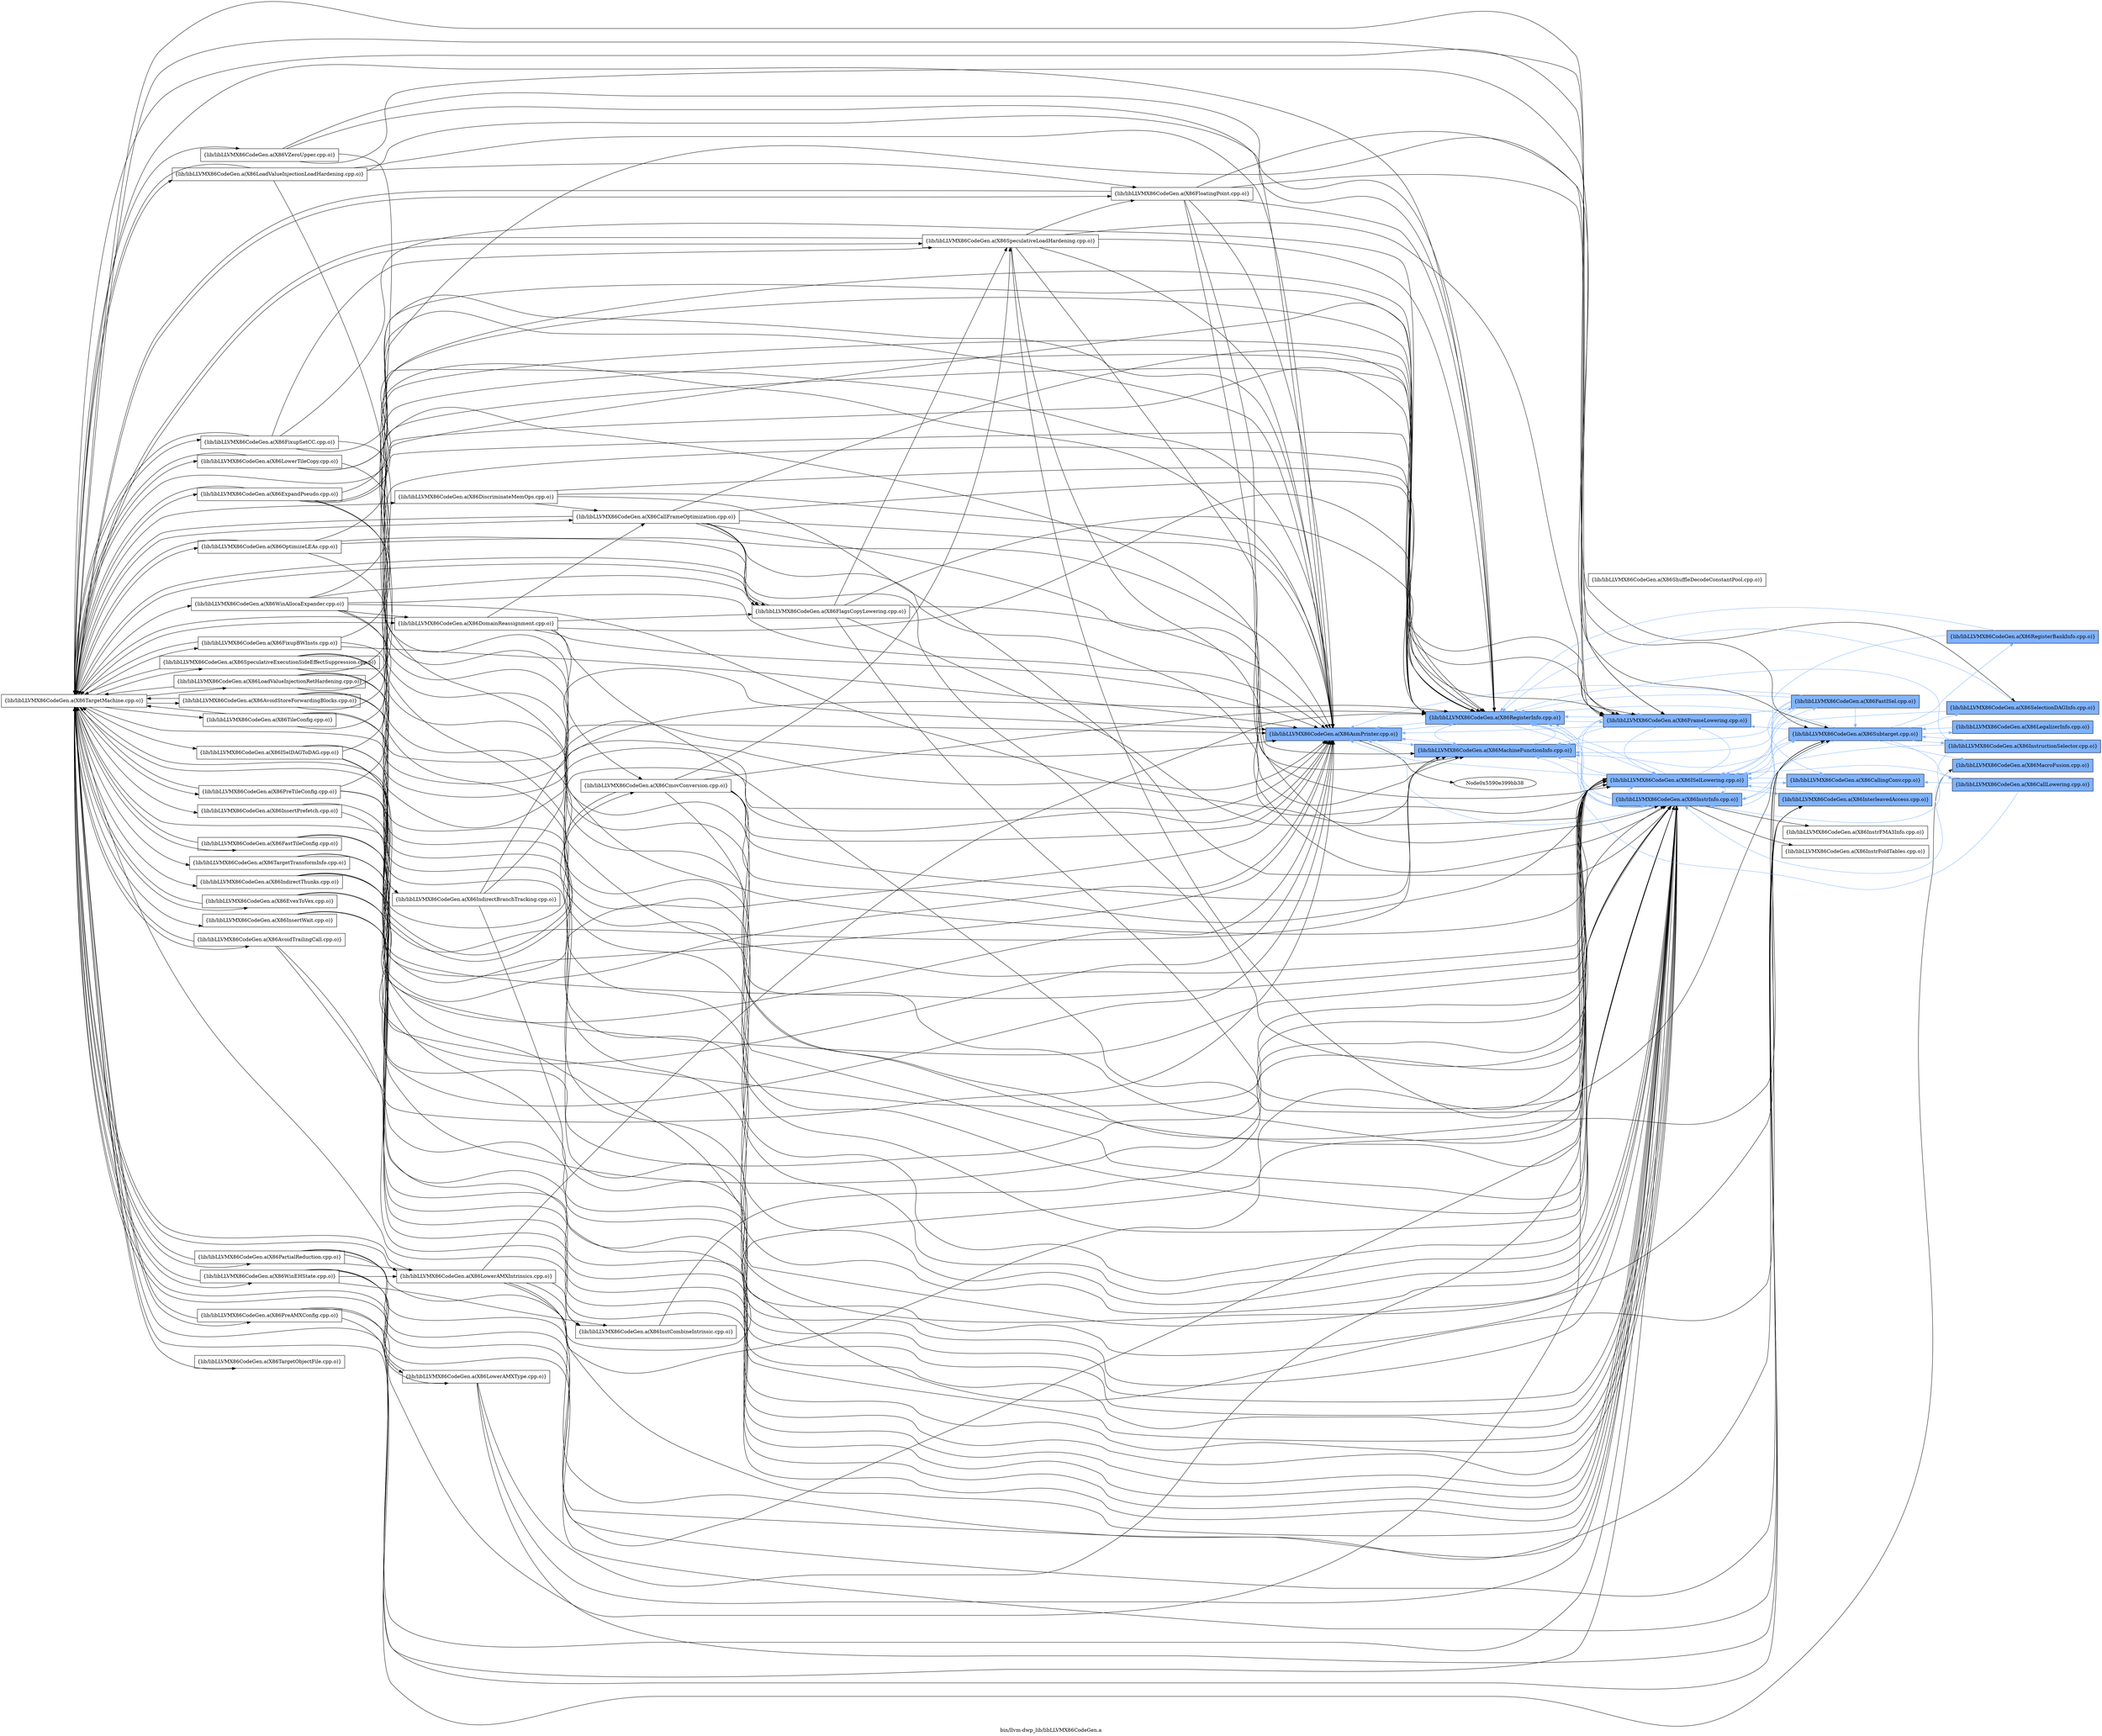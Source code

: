 digraph "bin/llvm-dwp_lib/libLLVMX86CodeGen.a" {
	label="bin/llvm-dwp_lib/libLLVMX86CodeGen.a";
	rankdir=LR;
	{ rank=same; Node0x5590e399c998;  }
	{ rank=same; Node0x5590e399bb38; Node0x5590e399db18; Node0x5590e399dd48;  }
	{ rank=same; Node0x5590e39a8dd8; Node0x5590e39a2438; Node0x5590e39a2a28; Node0x5590e39a5c28;  }
	{ rank=same; Node0x5590e39a3158; Node0x5590e39a56d8; Node0x5590e39a4878; Node0x5590e39a9508; Node0x5590e39a68f8; Node0x5590e39a62b8;  }

	Node0x5590e399c998 [shape=record,shape=box,group=1,style=filled,fillcolor="0.600000 0.5 1",label="{lib/libLLVMX86CodeGen.a(X86AsmPrinter.cpp.o)}"];
	Node0x5590e399c998 -> Node0x5590e399bb38;
	Node0x5590e399c998 -> Node0x5590e399db18[color="0.600000 0.5 1"];
	Node0x5590e399c998 -> Node0x5590e399dd48[color="0.600000 0.5 1"];
	Node0x5590e39a8338 [shape=record,shape=box,group=0,label="{lib/libLLVMX86CodeGen.a(X86TargetMachine.cpp.o)}"];
	Node0x5590e39a8338 -> Node0x5590e399c998;
	Node0x5590e39a8338 -> Node0x5590e399dd48;
	Node0x5590e39a8338 -> Node0x5590e39a0458;
	Node0x5590e39a8338 -> Node0x5590e39a0688;
	Node0x5590e39a8338 -> Node0x5590e399ff08;
	Node0x5590e39a8338 -> Node0x5590e39a16c8;
	Node0x5590e39a8338 -> Node0x5590e39a18f8;
	Node0x5590e39a8338 -> Node0x5590e39a1218;
	Node0x5590e39a8338 -> Node0x5590e39a80b8;
	Node0x5590e39a8338 -> Node0x5590e39a7398;
	Node0x5590e39a8338 -> Node0x5590e39a7168;
	Node0x5590e39a8338 -> Node0x5590e39a8ce8;
	Node0x5590e39a8338 -> Node0x5590e39a8a68;
	Node0x5590e39a8338 -> Node0x5590e39a2438;
	Node0x5590e39a8338 -> Node0x5590e39a2a28;
	Node0x5590e39a8338 -> Node0x5590e39a5c28;
	Node0x5590e39a8338 -> Node0x5590e39a9508;
	Node0x5590e39a8338 -> Node0x5590e39a88d8;
	Node0x5590e39a8338 -> Node0x5590e39a8ba8;
	Node0x5590e39a8338 -> Node0x5590e39a7c58;
	Node0x5590e39a8338 -> Node0x5590e39a7578;
	Node0x5590e39a8338 -> Node0x5590e39a6e98;
	Node0x5590e39a8338 -> Node0x5590e39a2488;
	Node0x5590e39a8338 -> Node0x5590e39a2c08;
	Node0x5590e39a8338 -> Node0x5590e39a0bd8;
	Node0x5590e39a8338 -> Node0x5590e39a12b8;
	Node0x5590e39a8338 -> Node0x5590e39a1b28;
	Node0x5590e39a8338 -> Node0x5590e39a2078;
	Node0x5590e39a8338 -> Node0x5590e39a29d8;
	Node0x5590e39a8338 -> Node0x5590e39a3298;
	Node0x5590e39a8338 -> Node0x5590e39a3978;
	Node0x5590e39a8338 -> Node0x5590e39a4198;
	Node0x5590e39a8338 -> Node0x5590e39a4378;
	Node0x5590e39a8338 -> Node0x5590e39ac578;
	Node0x5590e39a8338 -> Node0x5590e39acc58;
	Node0x5590e39a8338 -> Node0x5590e39acf28;
	Node0x5590e39a8338 -> Node0x5590e39adba8;
	Node0x5590e39a8338 -> Node0x5590e39ade28;
	Node0x5590e39a8338 -> Node0x5590e39a9aa8;
	Node0x5590e39a8338 -> Node0x5590e39a9cd8;
	Node0x5590e39a8338 -> Node0x5590e39aa8b8;
	Node0x5590e39a8338 -> Node0x5590e39aabd8;
	Node0x5590e39a8338 -> Node0x5590e39aaf98;
	Node0x5590e39a8338 -> Node0x5590e39abcb8;
	Node0x5590e399db18 [shape=record,shape=box,group=1,style=filled,fillcolor="0.600000 0.5 1",label="{lib/libLLVMX86CodeGen.a(X86MachineFunctionInfo.cpp.o)}"];
	Node0x5590e399db18 -> Node0x5590e399c998[color="0.600000 0.5 1"];
	Node0x5590e399db18 -> Node0x5590e399dd48[color="0.600000 0.5 1"];
	Node0x5590e399dd48 [shape=record,shape=box,group=1,style=filled,fillcolor="0.600000 0.5 1",label="{lib/libLLVMX86CodeGen.a(X86RegisterInfo.cpp.o)}"];
	Node0x5590e399dd48 -> Node0x5590e399c998[color="0.600000 0.5 1"];
	Node0x5590e399dd48 -> Node0x5590e399db18[color="0.600000 0.5 1"];
	Node0x5590e399dd48 -> Node0x5590e39a2438[color="0.600000 0.5 1"];
	Node0x5590e399dd48 -> Node0x5590e39a2a28[color="0.600000 0.5 1"];
	Node0x5590e399dd48 -> Node0x5590e39a5c28[color="0.600000 0.5 1"];
	Node0x5590e39a8dd8 [shape=record,shape=box,group=0,label="{lib/libLLVMX86CodeGen.a(X86ShuffleDecodeConstantPool.cpp.o)}"];
	Node0x5590e39a2438 [shape=record,shape=box,group=1,style=filled,fillcolor="0.600000 0.5 1",label="{lib/libLLVMX86CodeGen.a(X86ISelLowering.cpp.o)}"];
	Node0x5590e39a2438 -> Node0x5590e399c998[color="0.600000 0.5 1"];
	Node0x5590e39a2438 -> Node0x5590e399db18[color="0.600000 0.5 1"];
	Node0x5590e39a2438 -> Node0x5590e399dd48[color="0.600000 0.5 1"];
	Node0x5590e39a2438 -> Node0x5590e39a3158[color="0.600000 0.5 1"];
	Node0x5590e39a2438 -> Node0x5590e39a2a28[color="0.600000 0.5 1"];
	Node0x5590e39a2438 -> Node0x5590e39a5c28[color="0.600000 0.5 1"];
	Node0x5590e39a2438 -> Node0x5590e39a56d8[color="0.600000 0.5 1"];
	Node0x5590e39a2438 -> Node0x5590e39a4878[color="0.600000 0.5 1"];
	Node0x5590e39a2438 -> Node0x5590e39a9508[color="0.600000 0.5 1"];
	Node0x5590e39a2a28 [shape=record,shape=box,group=1,style=filled,fillcolor="0.600000 0.5 1",label="{lib/libLLVMX86CodeGen.a(X86InstrInfo.cpp.o)}"];
	Node0x5590e39a2a28 -> Node0x5590e399c998[color="0.600000 0.5 1"];
	Node0x5590e39a2a28 -> Node0x5590e399db18[color="0.600000 0.5 1"];
	Node0x5590e39a2a28 -> Node0x5590e399dd48[color="0.600000 0.5 1"];
	Node0x5590e39a2a28 -> Node0x5590e39a2438[color="0.600000 0.5 1"];
	Node0x5590e39a2a28 -> Node0x5590e39a3158[color="0.600000 0.5 1"];
	Node0x5590e39a2a28 -> Node0x5590e39a68f8;
	Node0x5590e39a2a28 -> Node0x5590e39a5c28[color="0.600000 0.5 1"];
	Node0x5590e39a2a28 -> Node0x5590e39a62b8;
	Node0x5590e39a5c28 [shape=record,shape=box,group=1,style=filled,fillcolor="0.600000 0.5 1",label="{lib/libLLVMX86CodeGen.a(X86FrameLowering.cpp.o)}"];
	Node0x5590e39a5c28 -> Node0x5590e399c998[color="0.600000 0.5 1"];
	Node0x5590e39a5c28 -> Node0x5590e399db18[color="0.600000 0.5 1"];
	Node0x5590e39a5c28 -> Node0x5590e399dd48[color="0.600000 0.5 1"];
	Node0x5590e39a5c28 -> Node0x5590e39a2438[color="0.600000 0.5 1"];
	Node0x5590e39a5c28 -> Node0x5590e39a3158[color="0.600000 0.5 1"];
	Node0x5590e39a5c28 -> Node0x5590e39a2a28[color="0.600000 0.5 1"];
	Node0x5590e39a3158 [shape=record,shape=box,group=1,style=filled,fillcolor="0.600000 0.5 1",label="{lib/libLLVMX86CodeGen.a(X86FastISel.cpp.o)}"];
	Node0x5590e39a3158 -> Node0x5590e399c998[color="0.600000 0.5 1"];
	Node0x5590e39a3158 -> Node0x5590e399db18[color="0.600000 0.5 1"];
	Node0x5590e39a3158 -> Node0x5590e399dd48[color="0.600000 0.5 1"];
	Node0x5590e39a3158 -> Node0x5590e39a2438[color="0.600000 0.5 1"];
	Node0x5590e39a3158 -> Node0x5590e39a2a28[color="0.600000 0.5 1"];
	Node0x5590e39a3158 -> Node0x5590e39a56d8[color="0.600000 0.5 1"];
	Node0x5590e39a3158 -> Node0x5590e39a9508[color="0.600000 0.5 1"];
	Node0x5590e39a56d8 [shape=record,shape=box,group=1,style=filled,fillcolor="0.600000 0.5 1",label="{lib/libLLVMX86CodeGen.a(X86CallingConv.cpp.o)}"];
	Node0x5590e39a56d8 -> Node0x5590e39a2438[color="0.600000 0.5 1"];
	Node0x5590e39a4878 [shape=record,shape=box,group=1,style=filled,fillcolor="0.600000 0.5 1",label="{lib/libLLVMX86CodeGen.a(X86InterleavedAccess.cpp.o)}"];
	Node0x5590e39a4878 -> Node0x5590e39a2438[color="0.600000 0.5 1"];
	Node0x5590e39a9508 [shape=record,shape=box,group=1,style=filled,fillcolor="0.600000 0.5 1",label="{lib/libLLVMX86CodeGen.a(X86Subtarget.cpp.o)}"];
	Node0x5590e39a9508 -> Node0x5590e399db18[color="0.600000 0.5 1"];
	Node0x5590e39a9508 -> Node0x5590e399dd48[color="0.600000 0.5 1"];
	Node0x5590e39a9508 -> Node0x5590e39a2438[color="0.600000 0.5 1"];
	Node0x5590e39a9508 -> Node0x5590e39a2a28[color="0.600000 0.5 1"];
	Node0x5590e39a9508 -> Node0x5590e39a5c28[color="0.600000 0.5 1"];
	Node0x5590e39a9508 -> Node0x5590e39a88d8[color="0.600000 0.5 1"];
	Node0x5590e39a9508 -> Node0x5590e39a58b8[color="0.600000 0.5 1"];
	Node0x5590e39a9508 -> Node0x5590e39a5228[color="0.600000 0.5 1"];
	Node0x5590e39a9508 -> Node0x5590e39a4aa8[color="0.600000 0.5 1"];
	Node0x5590e39a9508 -> Node0x5590e39a9378[color="0.600000 0.5 1"];
	Node0x5590e39a9508 -> Node0x5590e39a8ba8[color="0.600000 0.5 1"];
	Node0x5590e39a68f8 [shape=record,shape=box,group=0,label="{lib/libLLVMX86CodeGen.a(X86InstrFoldTables.cpp.o)}"];
	Node0x5590e39a62b8 [shape=record,shape=box,group=0,label="{lib/libLLVMX86CodeGen.a(X86InstrFMA3Info.cpp.o)}"];
	Node0x5590e39a88d8 [shape=record,shape=box,group=1,style=filled,fillcolor="0.600000 0.5 1",label="{lib/libLLVMX86CodeGen.a(X86SelectionDAGInfo.cpp.o)}"];
	Node0x5590e39a88d8 -> Node0x5590e399dd48[color="0.600000 0.5 1"];
	Node0x5590e39a88d8 -> Node0x5590e39a2438[color="0.600000 0.5 1"];
	Node0x5590e39a58b8 [shape=record,shape=box,group=1,style=filled,fillcolor="0.600000 0.5 1",label="{lib/libLLVMX86CodeGen.a(X86CallLowering.cpp.o)}"];
	Node0x5590e39a58b8 -> Node0x5590e399dd48[color="0.600000 0.5 1"];
	Node0x5590e39a58b8 -> Node0x5590e39a2438[color="0.600000 0.5 1"];
	Node0x5590e39a58b8 -> Node0x5590e39a56d8[color="0.600000 0.5 1"];
	Node0x5590e39a5228 [shape=record,shape=box,group=1,style=filled,fillcolor="0.600000 0.5 1",label="{lib/libLLVMX86CodeGen.a(X86LegalizerInfo.cpp.o)}"];
	Node0x5590e39a5228 -> Node0x5590e39a9508[color="0.600000 0.5 1"];
	Node0x5590e39a4aa8 [shape=record,shape=box,group=1,style=filled,fillcolor="0.600000 0.5 1",label="{lib/libLLVMX86CodeGen.a(X86RegisterBankInfo.cpp.o)}"];
	Node0x5590e39a4aa8 -> Node0x5590e399db18[color="0.600000 0.5 1"];
	Node0x5590e39a4aa8 -> Node0x5590e399dd48[color="0.600000 0.5 1"];
	Node0x5590e39a9378 [shape=record,shape=box,group=1,style=filled,fillcolor="0.600000 0.5 1",label="{lib/libLLVMX86CodeGen.a(X86InstructionSelector.cpp.o)}"];
	Node0x5590e39a9378 -> Node0x5590e399dd48[color="0.600000 0.5 1"];
	Node0x5590e39a9378 -> Node0x5590e39a2438[color="0.600000 0.5 1"];
	Node0x5590e39a9378 -> Node0x5590e39a2a28[color="0.600000 0.5 1"];
	Node0x5590e39a9378 -> Node0x5590e39a9508[color="0.600000 0.5 1"];
	Node0x5590e39a8ba8 [shape=record,shape=box,group=1,style=filled,fillcolor="0.600000 0.5 1",label="{lib/libLLVMX86CodeGen.a(X86MacroFusion.cpp.o)}"];
	Node0x5590e39a8ba8 -> Node0x5590e39a2a28[color="0.600000 0.5 1"];
	Node0x5590e39a0458 [shape=record,shape=box,group=0,label="{lib/libLLVMX86CodeGen.a(X86ExpandPseudo.cpp.o)}"];
	Node0x5590e39a0458 -> Node0x5590e399c998;
	Node0x5590e39a0458 -> Node0x5590e399db18;
	Node0x5590e39a0458 -> Node0x5590e39a2438;
	Node0x5590e39a0458 -> Node0x5590e39a2a28;
	Node0x5590e39a0458 -> Node0x5590e39a5c28;
	Node0x5590e39a0458 -> Node0x5590e39a8338;
	Node0x5590e39a0688 [shape=record,shape=box,group=0,label="{lib/libLLVMX86CodeGen.a(X86LowerTileCopy.cpp.o)}"];
	Node0x5590e39a0688 -> Node0x5590e399c998;
	Node0x5590e39a0688 -> Node0x5590e399dd48;
	Node0x5590e39a0688 -> Node0x5590e39a2a28;
	Node0x5590e39a0688 -> Node0x5590e39a8338;
	Node0x5590e399ff08 [shape=record,shape=box,group=0,label="{lib/libLLVMX86CodeGen.a(X86FloatingPoint.cpp.o)}"];
	Node0x5590e399ff08 -> Node0x5590e399c998;
	Node0x5590e399ff08 -> Node0x5590e399db18;
	Node0x5590e399ff08 -> Node0x5590e399dd48;
	Node0x5590e399ff08 -> Node0x5590e39a2a28;
	Node0x5590e399ff08 -> Node0x5590e39a5c28;
	Node0x5590e399ff08 -> Node0x5590e39a9508;
	Node0x5590e399ff08 -> Node0x5590e39a8338;
	Node0x5590e39a16c8 [shape=record,shape=box,group=0,label="{lib/libLLVMX86CodeGen.a(X86LoadValueInjectionLoadHardening.cpp.o)}"];
	Node0x5590e39a16c8 -> Node0x5590e399c998;
	Node0x5590e39a16c8 -> Node0x5590e399dd48;
	Node0x5590e39a16c8 -> Node0x5590e399ff08;
	Node0x5590e39a16c8 -> Node0x5590e39a2a28;
	Node0x5590e39a16c8 -> Node0x5590e39a8338;
	Node0x5590e39a18f8 [shape=record,shape=box,group=0,label="{lib/libLLVMX86CodeGen.a(X86FastTileConfig.cpp.o)}"];
	Node0x5590e39a18f8 -> Node0x5590e399c998;
	Node0x5590e39a18f8 -> Node0x5590e39a2a28;
	Node0x5590e39a18f8 -> Node0x5590e39a8338;
	Node0x5590e39a1218 [shape=record,shape=box,group=0,label="{lib/libLLVMX86CodeGen.a(X86TileConfig.cpp.o)}"];
	Node0x5590e39a1218 -> Node0x5590e399c998;
	Node0x5590e39a1218 -> Node0x5590e39a2a28;
	Node0x5590e39a1218 -> Node0x5590e39a5c28;
	Node0x5590e39a1218 -> Node0x5590e39a8338;
	Node0x5590e39a80b8 [shape=record,shape=box,group=0,label="{lib/libLLVMX86CodeGen.a(X86SpeculativeLoadHardening.cpp.o)}"];
	Node0x5590e39a80b8 -> Node0x5590e399c998;
	Node0x5590e39a80b8 -> Node0x5590e399dd48;
	Node0x5590e39a80b8 -> Node0x5590e399ff08;
	Node0x5590e39a80b8 -> Node0x5590e39a2438;
	Node0x5590e39a80b8 -> Node0x5590e39a2a28;
	Node0x5590e39a80b8 -> Node0x5590e39a5c28;
	Node0x5590e39a80b8 -> Node0x5590e39a9508;
	Node0x5590e39a80b8 -> Node0x5590e39a8338;
	Node0x5590e39a7398 [shape=record,shape=box,group=0,label="{lib/libLLVMX86CodeGen.a(X86FlagsCopyLowering.cpp.o)}"];
	Node0x5590e39a7398 -> Node0x5590e399c998;
	Node0x5590e39a7398 -> Node0x5590e399dd48;
	Node0x5590e39a7398 -> Node0x5590e39a80b8;
	Node0x5590e39a7398 -> Node0x5590e39a2438;
	Node0x5590e39a7398 -> Node0x5590e39a2a28;
	Node0x5590e39a7398 -> Node0x5590e39a8338;
	Node0x5590e39a7168 [shape=record,shape=box,group=0,label="{lib/libLLVMX86CodeGen.a(X86FixupSetCC.cpp.o)}"];
	Node0x5590e39a7168 -> Node0x5590e399c998;
	Node0x5590e39a7168 -> Node0x5590e399dd48;
	Node0x5590e39a7168 -> Node0x5590e39a80b8;
	Node0x5590e39a7168 -> Node0x5590e39a2a28;
	Node0x5590e39a7168 -> Node0x5590e39a8338;
	Node0x5590e39a8ce8 [shape=record,shape=box,group=0,label="{lib/libLLVMX86CodeGen.a(X86OptimizeLEAs.cpp.o)}"];
	Node0x5590e39a8ce8 -> Node0x5590e399c998;
	Node0x5590e39a8ce8 -> Node0x5590e399dd48;
	Node0x5590e39a8ce8 -> Node0x5590e39a7398;
	Node0x5590e39a8ce8 -> Node0x5590e39a2a28;
	Node0x5590e39a8ce8 -> Node0x5590e39a8338;
	Node0x5590e39a8a68 [shape=record,shape=box,group=0,label="{lib/libLLVMX86CodeGen.a(X86CallFrameOptimization.cpp.o)}"];
	Node0x5590e39a8a68 -> Node0x5590e399c998;
	Node0x5590e39a8a68 -> Node0x5590e399db18;
	Node0x5590e39a8a68 -> Node0x5590e399dd48;
	Node0x5590e39a8a68 -> Node0x5590e39a7398;
	Node0x5590e39a8a68 -> Node0x5590e39a2438;
	Node0x5590e39a8a68 -> Node0x5590e39a2a28;
	Node0x5590e39a8a68 -> Node0x5590e39a5c28;
	Node0x5590e39a8a68 -> Node0x5590e39a8338;
	Node0x5590e39a7c58 [shape=record,shape=box,group=0,label="{lib/libLLVMX86CodeGen.a(X86InstCombineIntrinsic.cpp.o)}"];
	Node0x5590e39a7c58 -> Node0x5590e39a2438;
	Node0x5590e39a7578 [shape=record,shape=box,group=0,label="{lib/libLLVMX86CodeGen.a(X86SpeculativeExecutionSideEffectSuppression.cpp.o)}"];
	Node0x5590e39a7578 -> Node0x5590e399c998;
	Node0x5590e39a7578 -> Node0x5590e399dd48;
	Node0x5590e39a7578 -> Node0x5590e39a2a28;
	Node0x5590e39a7578 -> Node0x5590e39a8338;
	Node0x5590e39a6e98 [shape=record,shape=box,group=0,label="{lib/libLLVMX86CodeGen.a(X86IndirectThunks.cpp.o)}"];
	Node0x5590e39a6e98 -> Node0x5590e399c998;
	Node0x5590e39a6e98 -> Node0x5590e39a2438;
	Node0x5590e39a6e98 -> Node0x5590e39a2a28;
	Node0x5590e39a2488 [shape=record,shape=box,group=0,label="{lib/libLLVMX86CodeGen.a(X86LoadValueInjectionRetHardening.cpp.o)}"];
	Node0x5590e39a2488 -> Node0x5590e399c998;
	Node0x5590e39a2488 -> Node0x5590e399dd48;
	Node0x5590e39a2488 -> Node0x5590e39a2a28;
	Node0x5590e39a2488 -> Node0x5590e39a8338;
	Node0x5590e39a2c08 [shape=record,shape=box,group=0,label="{lib/libLLVMX86CodeGen.a(X86AvoidTrailingCall.cpp.o)}"];
	Node0x5590e39a2c08 -> Node0x5590e399c998;
	Node0x5590e39a2c08 -> Node0x5590e39a2a28;
	Node0x5590e39a2c08 -> Node0x5590e39a8338;
	Node0x5590e39a0bd8 [shape=record,shape=box,group=0,label="{lib/libLLVMX86CodeGen.a(X86AvoidStoreForwardingBlocks.cpp.o)}"];
	Node0x5590e39a0bd8 -> Node0x5590e399c998;
	Node0x5590e39a0bd8 -> Node0x5590e399dd48;
	Node0x5590e39a0bd8 -> Node0x5590e39a2a28;
	Node0x5590e39a0bd8 -> Node0x5590e39a8338;
	Node0x5590e39a12b8 [shape=record,shape=box,group=0,label="{lib/libLLVMX86CodeGen.a(X86PreTileConfig.cpp.o)}"];
	Node0x5590e39a12b8 -> Node0x5590e399c998;
	Node0x5590e39a12b8 -> Node0x5590e399dd48;
	Node0x5590e39a12b8 -> Node0x5590e39a2438;
	Node0x5590e39a12b8 -> Node0x5590e39a2a28;
	Node0x5590e39a12b8 -> Node0x5590e39a8338;
	Node0x5590e39a1b28 [shape=record,shape=box,group=0,label="{lib/libLLVMX86CodeGen.a(X86CmovConversion.cpp.o)}"];
	Node0x5590e39a1b28 -> Node0x5590e399c998;
	Node0x5590e39a1b28 -> Node0x5590e399db18;
	Node0x5590e39a1b28 -> Node0x5590e399dd48;
	Node0x5590e39a1b28 -> Node0x5590e39a80b8;
	Node0x5590e39a1b28 -> Node0x5590e39a2438;
	Node0x5590e39a1b28 -> Node0x5590e39a2a28;
	Node0x5590e39a1b28 -> Node0x5590e39a9508;
	Node0x5590e39a1b28 -> Node0x5590e39a8338;
	Node0x5590e39a2078 [shape=record,shape=box,group=0,label="{lib/libLLVMX86CodeGen.a(X86ISelDAGToDAG.cpp.o)}"];
	Node0x5590e39a2078 -> Node0x5590e399c998;
	Node0x5590e39a2078 -> Node0x5590e399db18;
	Node0x5590e39a2078 -> Node0x5590e399dd48;
	Node0x5590e39a2078 -> Node0x5590e39a2438;
	Node0x5590e39a2078 -> Node0x5590e39a2a28;
	Node0x5590e39a2078 -> Node0x5590e39a9508;
	Node0x5590e39a2078 -> Node0x5590e39a29d8;
	Node0x5590e39a29d8 [shape=record,shape=box,group=0,label="{lib/libLLVMX86CodeGen.a(X86IndirectBranchTracking.cpp.o)}"];
	Node0x5590e39a29d8 -> Node0x5590e399c998;
	Node0x5590e39a29d8 -> Node0x5590e399dd48;
	Node0x5590e39a29d8 -> Node0x5590e39a2a28;
	Node0x5590e39a3298 [shape=record,shape=box,group=0,label="{lib/libLLVMX86CodeGen.a(X86EvexToVex.cpp.o)}"];
	Node0x5590e39a3298 -> Node0x5590e399c998;
	Node0x5590e39a3298 -> Node0x5590e39a2a28;
	Node0x5590e39a3298 -> Node0x5590e39a8338;
	Node0x5590e39a3978 [shape=record,shape=box,group=0,label="{lib/libLLVMX86CodeGen.a(X86DiscriminateMemOps.cpp.o)}"];
	Node0x5590e39a3978 -> Node0x5590e399c998;
	Node0x5590e39a3978 -> Node0x5590e399dd48;
	Node0x5590e39a3978 -> Node0x5590e39a8a68;
	Node0x5590e39a3978 -> Node0x5590e39a2a28;
	Node0x5590e39a4198 [shape=record,shape=box,group=0,label="{lib/libLLVMX86CodeGen.a(X86InsertPrefetch.cpp.o)}"];
	Node0x5590e39a4198 -> Node0x5590e399c998;
	Node0x5590e39a4198 -> Node0x5590e39a2a28;
	Node0x5590e39a4378 [shape=record,shape=box,group=0,label="{lib/libLLVMX86CodeGen.a(X86FixupBWInsts.cpp.o)}"];
	Node0x5590e39a4378 -> Node0x5590e399c998;
	Node0x5590e39a4378 -> Node0x5590e399dd48;
	Node0x5590e39a4378 -> Node0x5590e39a2a28;
	Node0x5590e39a4378 -> Node0x5590e39a8338;
	Node0x5590e39ac578 [shape=record,shape=box,group=0,label="{lib/libLLVMX86CodeGen.a(X86LowerAMXIntrinsics.cpp.o)}"];
	Node0x5590e39ac578 -> Node0x5590e399dd48;
	Node0x5590e39ac578 -> Node0x5590e39a2438;
	Node0x5590e39ac578 -> Node0x5590e39a2a28;
	Node0x5590e39ac578 -> Node0x5590e39a4878;
	Node0x5590e39ac578 -> Node0x5590e39a8338;
	Node0x5590e39ac578 -> Node0x5590e39a7c58;
	Node0x5590e39acc58 [shape=record,shape=box,group=0,label="{lib/libLLVMX86CodeGen.a(X86LowerAMXType.cpp.o)}"];
	Node0x5590e39acc58 -> Node0x5590e39a2438;
	Node0x5590e39acc58 -> Node0x5590e39a2a28;
	Node0x5590e39acc58 -> Node0x5590e39a4878;
	Node0x5590e39acc58 -> Node0x5590e39a8338;
	Node0x5590e39acf28 [shape=record,shape=box,group=0,label="{lib/libLLVMX86CodeGen.a(X86PreAMXConfig.cpp.o)}"];
	Node0x5590e39acf28 -> Node0x5590e39a2438;
	Node0x5590e39acf28 -> Node0x5590e39a2a28;
	Node0x5590e39acf28 -> Node0x5590e39a4878;
	Node0x5590e39acf28 -> Node0x5590e39a8338;
	Node0x5590e39adba8 [shape=record,shape=box,group=0,label="{lib/libLLVMX86CodeGen.a(X86DomainReassignment.cpp.o)}"];
	Node0x5590e39adba8 -> Node0x5590e399c998;
	Node0x5590e39adba8 -> Node0x5590e399dd48;
	Node0x5590e39adba8 -> Node0x5590e39a7398;
	Node0x5590e39adba8 -> Node0x5590e39a8a68;
	Node0x5590e39adba8 -> Node0x5590e39a2a28;
	Node0x5590e39adba8 -> Node0x5590e39a8338;
	Node0x5590e39adba8 -> Node0x5590e39a1b28;
	Node0x5590e39ade28 [shape=record,shape=box,group=0,label="{lib/libLLVMX86CodeGen.a(X86PartialReduction.cpp.o)}"];
	Node0x5590e39ade28 -> Node0x5590e39a2438;
	Node0x5590e39ade28 -> Node0x5590e39a2a28;
	Node0x5590e39ade28 -> Node0x5590e39a4878;
	Node0x5590e39ade28 -> Node0x5590e39a8338;
	Node0x5590e39ade28 -> Node0x5590e39ac578;
	Node0x5590e39a9aa8 [shape=record,shape=box,group=0,label="{lib/libLLVMX86CodeGen.a(X86TargetObjectFile.cpp.o)}"];
	Node0x5590e39a9cd8 [shape=record,shape=box,group=0,label="{lib/libLLVMX86CodeGen.a(X86TargetTransformInfo.cpp.o)}"];
	Node0x5590e39a9cd8 -> Node0x5590e39a2438;
	Node0x5590e39a9cd8 -> Node0x5590e39a9508;
	Node0x5590e39aa8b8 [shape=record,shape=box,group=0,label="{lib/libLLVMX86CodeGen.a(X86VZeroUpper.cpp.o)}"];
	Node0x5590e39aa8b8 -> Node0x5590e399c998;
	Node0x5590e39aa8b8 -> Node0x5590e399dd48;
	Node0x5590e39aa8b8 -> Node0x5590e39a2a28;
	Node0x5590e39aa8b8 -> Node0x5590e39a5c28;
	Node0x5590e39aabd8 [shape=record,shape=box,group=0,label="{lib/libLLVMX86CodeGen.a(X86WinAllocaExpander.cpp.o)}"];
	Node0x5590e39aabd8 -> Node0x5590e399c998;
	Node0x5590e39aabd8 -> Node0x5590e399db18;
	Node0x5590e39aabd8 -> Node0x5590e39a7398;
	Node0x5590e39aabd8 -> Node0x5590e39a2438;
	Node0x5590e39aabd8 -> Node0x5590e39a2a28;
	Node0x5590e39aabd8 -> Node0x5590e39a5c28;
	Node0x5590e39aabd8 -> Node0x5590e39adba8;
	Node0x5590e39aaf98 [shape=record,shape=box,group=0,label="{lib/libLLVMX86CodeGen.a(X86WinEHState.cpp.o)}"];
	Node0x5590e39aaf98 -> Node0x5590e39a2438;
	Node0x5590e39aaf98 -> Node0x5590e39a4878;
	Node0x5590e39aaf98 -> Node0x5590e39a8338;
	Node0x5590e39aaf98 -> Node0x5590e39a7c58;
	Node0x5590e39aaf98 -> Node0x5590e39ac578;
	Node0x5590e39aaf98 -> Node0x5590e39acc58;
	Node0x5590e39abcb8 [shape=record,shape=box,group=0,label="{lib/libLLVMX86CodeGen.a(X86InsertWait.cpp.o)}"];
	Node0x5590e39abcb8 -> Node0x5590e399c998;
	Node0x5590e39abcb8 -> Node0x5590e39a2a28;
}
